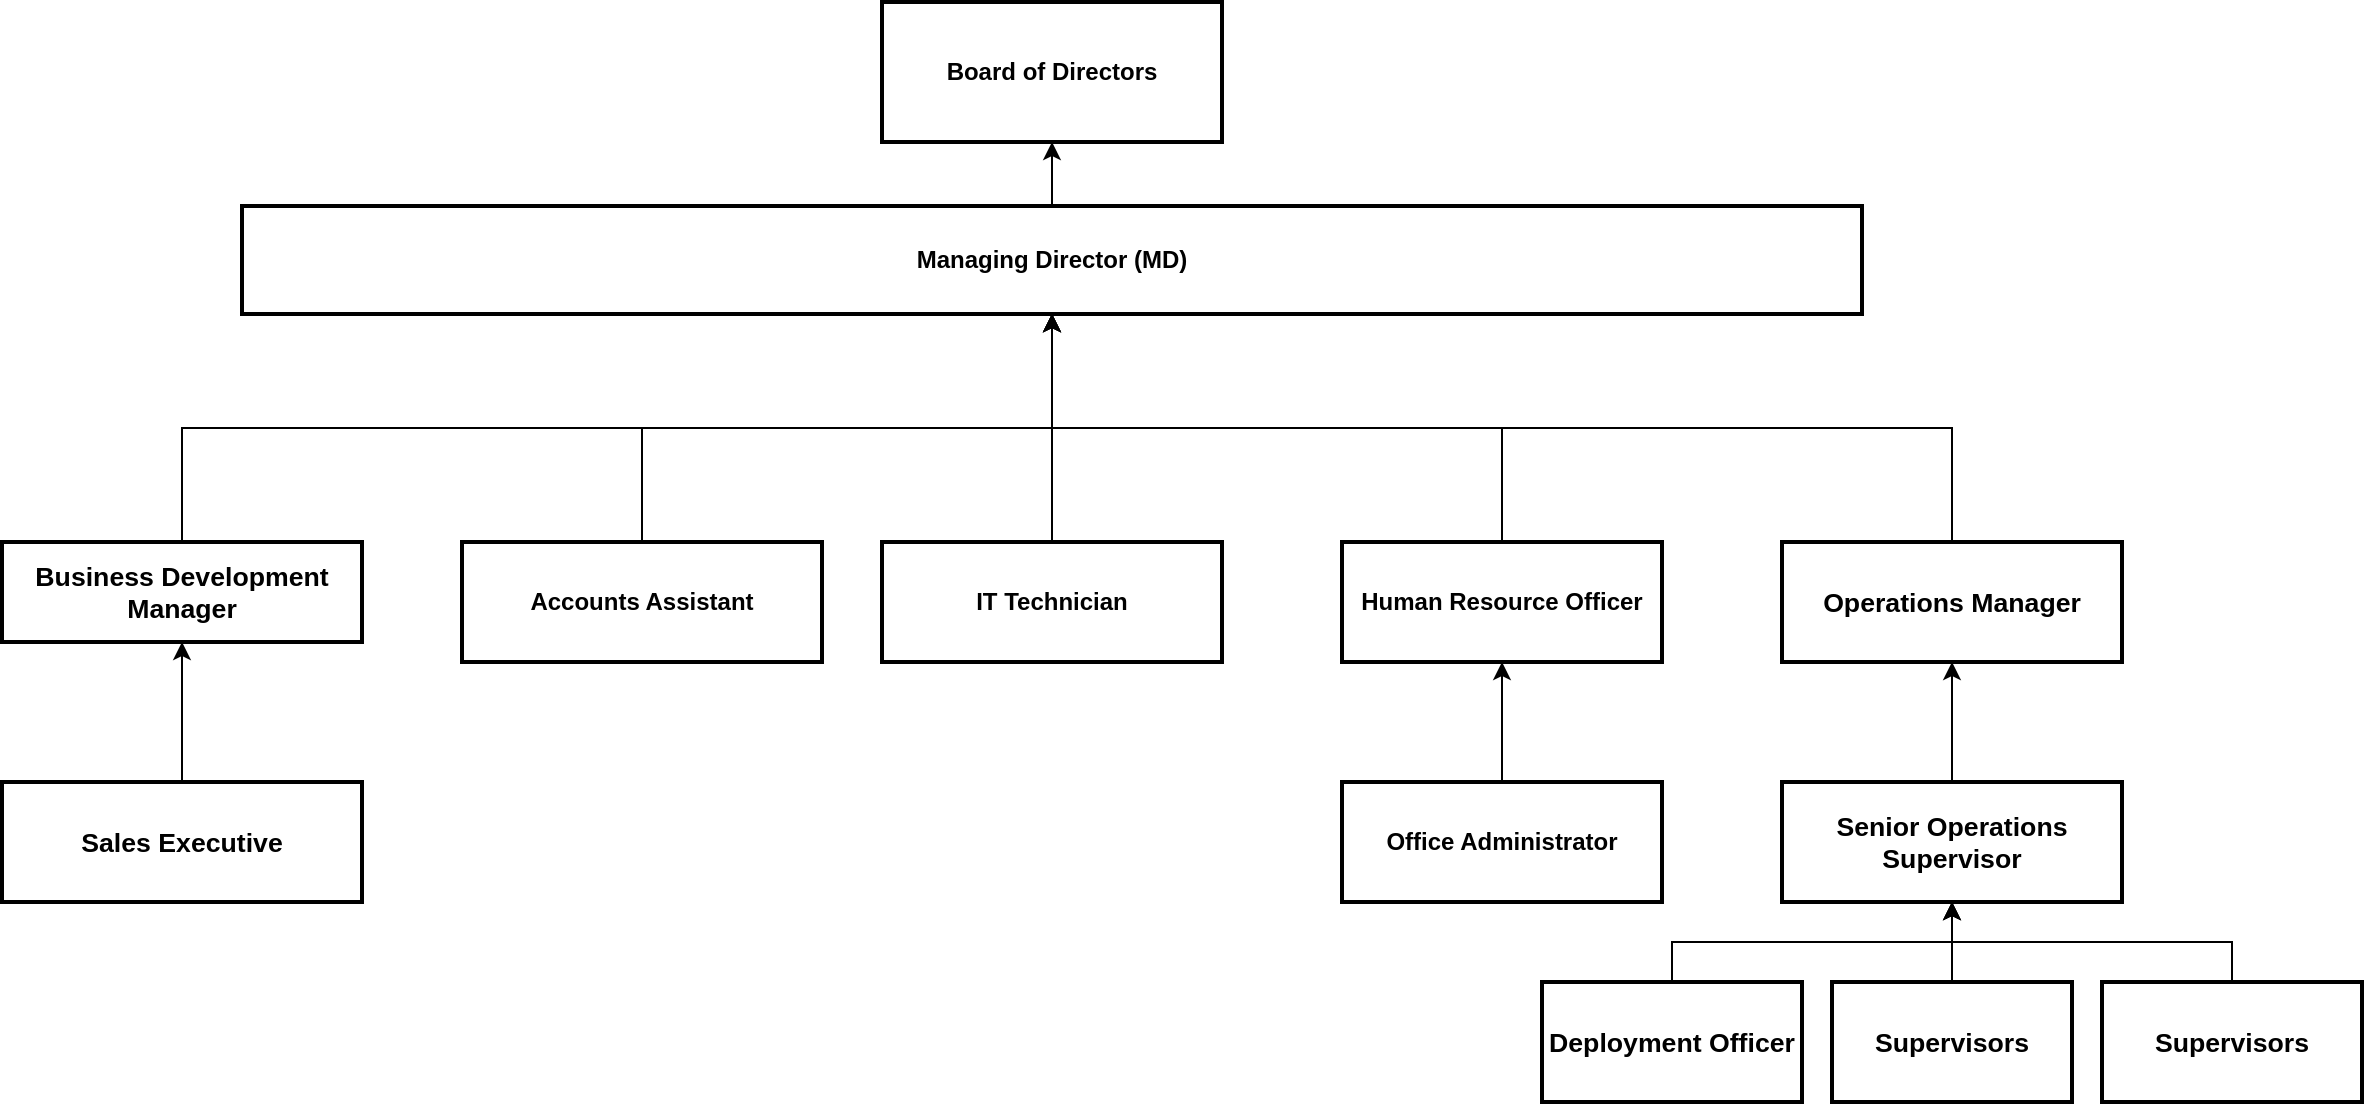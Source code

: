 <mxfile version="26.0.16">
  <diagram name="Page-1" id="AJRmofzPEsTIlUFj2CXO">
    <mxGraphModel dx="1730" dy="460" grid="1" gridSize="10" guides="1" tooltips="1" connect="1" arrows="1" fold="1" page="1" pageScale="1" pageWidth="850" pageHeight="1100" math="0" shadow="0">
      <root>
        <mxCell id="0" />
        <mxCell id="1" parent="0" />
        <mxCell id="A1Uzxhxm5-m14l__Z3a2-18" value="" style="edgeStyle=orthogonalEdgeStyle;rounded=0;orthogonalLoop=1;jettySize=auto;html=1;fontStyle=1" edge="1" parent="1" source="3" target="A1Uzxhxm5-m14l__Z3a2-17">
          <mxGeometry relative="1" as="geometry" />
        </mxCell>
        <mxCell id="A1Uzxhxm5-m14l__Z3a2-23" value="" style="edgeStyle=orthogonalEdgeStyle;rounded=0;orthogonalLoop=1;jettySize=auto;html=1;fontStyle=1" edge="1" parent="1" source="A1Uzxhxm5-m14l__Z3a2-22" target="3">
          <mxGeometry relative="1" as="geometry" />
        </mxCell>
        <mxCell id="A1Uzxhxm5-m14l__Z3a2-26" value="" style="edgeStyle=orthogonalEdgeStyle;rounded=0;orthogonalLoop=1;jettySize=auto;html=1;fontStyle=1" edge="1" parent="1" source="A1Uzxhxm5-m14l__Z3a2-25" target="3">
          <mxGeometry relative="1" as="geometry" />
        </mxCell>
        <mxCell id="A1Uzxhxm5-m14l__Z3a2-28" value="" style="edgeStyle=orthogonalEdgeStyle;rounded=0;orthogonalLoop=1;jettySize=auto;html=1;fontStyle=1" edge="1" parent="1" source="A1Uzxhxm5-m14l__Z3a2-27" target="3">
          <mxGeometry relative="1" as="geometry" />
        </mxCell>
        <mxCell id="A1Uzxhxm5-m14l__Z3a2-33" value="" style="edgeStyle=orthogonalEdgeStyle;rounded=0;orthogonalLoop=1;jettySize=auto;html=1;fontStyle=1" edge="1" parent="1" source="A1Uzxhxm5-m14l__Z3a2-32" target="3">
          <mxGeometry relative="1" as="geometry" />
        </mxCell>
        <mxCell id="A1Uzxhxm5-m14l__Z3a2-37" value="" style="edgeStyle=orthogonalEdgeStyle;rounded=0;orthogonalLoop=1;jettySize=auto;html=1;fontStyle=1" edge="1" parent="1" source="A1Uzxhxm5-m14l__Z3a2-36" target="3">
          <mxGeometry relative="1" as="geometry" />
        </mxCell>
        <mxCell id="3" value="Managing Director (MD)" style="whiteSpace=wrap;strokeWidth=2;fontStyle=1" parent="1" vertex="1">
          <mxGeometry x="-30" y="112" width="810" height="54" as="geometry" />
        </mxCell>
        <mxCell id="A1Uzxhxm5-m14l__Z3a2-17" value="Board of Directors" style="whiteSpace=wrap;html=1;strokeWidth=2;fontStyle=1" vertex="1" parent="1">
          <mxGeometry x="290" y="10" width="170" height="70" as="geometry" />
        </mxCell>
        <mxCell id="A1Uzxhxm5-m14l__Z3a2-22" value="Accounts Assistant" style="whiteSpace=wrap;html=1;strokeWidth=2;fontStyle=1" vertex="1" parent="1">
          <mxGeometry x="80" y="280" width="180" height="60" as="geometry" />
        </mxCell>
        <mxCell id="A1Uzxhxm5-m14l__Z3a2-25" value="IT Technician" style="whiteSpace=wrap;html=1;strokeWidth=2;fontStyle=1" vertex="1" parent="1">
          <mxGeometry x="290" y="280" width="170" height="60" as="geometry" />
        </mxCell>
        <mxCell id="A1Uzxhxm5-m14l__Z3a2-31" value="" style="edgeStyle=orthogonalEdgeStyle;rounded=0;orthogonalLoop=1;jettySize=auto;html=1;fontStyle=1" edge="1" parent="1" source="A1Uzxhxm5-m14l__Z3a2-30" target="A1Uzxhxm5-m14l__Z3a2-27">
          <mxGeometry relative="1" as="geometry" />
        </mxCell>
        <mxCell id="A1Uzxhxm5-m14l__Z3a2-27" value="Human Resource Officer" style="whiteSpace=wrap;html=1;strokeWidth=2;fontStyle=1" vertex="1" parent="1">
          <mxGeometry x="520" y="280" width="160" height="60" as="geometry" />
        </mxCell>
        <mxCell id="A1Uzxhxm5-m14l__Z3a2-30" value="Office Administrator" style="whiteSpace=wrap;html=1;strokeWidth=2;fontStyle=1" vertex="1" parent="1">
          <mxGeometry x="520" y="400" width="160" height="60" as="geometry" />
        </mxCell>
        <mxCell id="A1Uzxhxm5-m14l__Z3a2-35" value="" style="edgeStyle=orthogonalEdgeStyle;rounded=0;orthogonalLoop=1;jettySize=auto;html=1;fontStyle=1" edge="1" parent="1" source="A1Uzxhxm5-m14l__Z3a2-34" target="A1Uzxhxm5-m14l__Z3a2-32">
          <mxGeometry relative="1" as="geometry" />
        </mxCell>
        <mxCell id="A1Uzxhxm5-m14l__Z3a2-32" value="&lt;span&gt;&lt;span lang=&quot;EN-GB&quot; style=&quot;font-size:10.0pt;&lt;br/&gt;line-height:115%;font-family:&amp;quot;Aptos&amp;quot;,sans-serif;mso-fareast-font-family:&amp;quot;Times New Roman&amp;quot;;&lt;br/&gt;mso-bidi-font-family:&amp;quot;Times New Roman&amp;quot;;mso-font-kerning:0pt;mso-ansi-language:&lt;br/&gt;EN-GB;mso-fareast-language:EN-GB;mso-bidi-language:AR-SA&quot;&gt;Business Development&lt;br&gt;Manager&lt;/span&gt;&lt;/span&gt;&lt;span lang=&quot;EN-GB&quot; style=&quot;font-size:10.0pt;line-height:115%;&lt;br/&gt;font-family:&amp;quot;Aptos&amp;quot;,sans-serif;mso-fareast-font-family:&amp;quot;Times New Roman&amp;quot;;&lt;br/&gt;mso-bidi-font-family:&amp;quot;Times New Roman&amp;quot;;mso-font-kerning:0pt;mso-ansi-language:&lt;br/&gt;EN-GB;mso-fareast-language:EN-GB;mso-bidi-language:AR-SA&quot;&gt;&lt;/span&gt;" style="whiteSpace=wrap;html=1;strokeWidth=2;fontStyle=1" vertex="1" parent="1">
          <mxGeometry x="-150" y="280" width="180" height="50" as="geometry" />
        </mxCell>
        <mxCell id="A1Uzxhxm5-m14l__Z3a2-34" value="&lt;span&gt;&lt;span lang=&quot;EN-GB&quot; style=&quot;font-size:10.0pt;&lt;br/&gt;line-height:115%;font-family:&amp;quot;Aptos&amp;quot;,sans-serif;mso-fareast-font-family:&amp;quot;Times New Roman&amp;quot;;&lt;br/&gt;mso-bidi-font-family:&amp;quot;Times New Roman&amp;quot;;mso-font-kerning:0pt;mso-ansi-language:&lt;br/&gt;EN-GB;mso-fareast-language:EN-GB;mso-bidi-language:AR-SA&quot;&gt;Sales Executive&lt;/span&gt;&lt;/span&gt;&lt;span lang=&quot;EN-GB&quot; style=&quot;font-size:10.0pt;line-height:115%;font-family:&amp;quot;Aptos&amp;quot;,sans-serif;&lt;br/&gt;mso-fareast-font-family:&amp;quot;Times New Roman&amp;quot;;mso-bidi-font-family:&amp;quot;Times New Roman&amp;quot;;&lt;br/&gt;mso-font-kerning:0pt;mso-ansi-language:EN-GB;mso-fareast-language:EN-GB;&lt;br/&gt;mso-bidi-language:AR-SA&quot;&gt;&lt;/span&gt;" style="whiteSpace=wrap;html=1;strokeWidth=2;fontStyle=1" vertex="1" parent="1">
          <mxGeometry x="-150" y="400" width="180" height="60" as="geometry" />
        </mxCell>
        <mxCell id="A1Uzxhxm5-m14l__Z3a2-39" value="" style="edgeStyle=orthogonalEdgeStyle;rounded=0;orthogonalLoop=1;jettySize=auto;html=1;" edge="1" parent="1" source="A1Uzxhxm5-m14l__Z3a2-38" target="A1Uzxhxm5-m14l__Z3a2-36">
          <mxGeometry relative="1" as="geometry" />
        </mxCell>
        <mxCell id="A1Uzxhxm5-m14l__Z3a2-36" value="&lt;span&gt;&lt;span lang=&quot;EN-GB&quot; style=&quot;font-size:10.0pt;&lt;br/&gt;line-height:115%;font-family:&amp;quot;Aptos&amp;quot;,sans-serif;mso-fareast-font-family:&amp;quot;Times New Roman&amp;quot;;&lt;br/&gt;mso-bidi-font-family:&amp;quot;Times New Roman&amp;quot;;mso-font-kerning:0pt;mso-ansi-language:&lt;br/&gt;EN-GB;mso-fareast-language:EN-GB;mso-bidi-language:AR-SA&quot;&gt;Operations Manager&lt;/span&gt;&lt;/span&gt;" style="whiteSpace=wrap;html=1;strokeWidth=2;fontStyle=1" vertex="1" parent="1">
          <mxGeometry x="740" y="280" width="170" height="60" as="geometry" />
        </mxCell>
        <mxCell id="A1Uzxhxm5-m14l__Z3a2-41" value="" style="edgeStyle=orthogonalEdgeStyle;rounded=0;orthogonalLoop=1;jettySize=auto;html=1;" edge="1" parent="1" source="A1Uzxhxm5-m14l__Z3a2-40" target="A1Uzxhxm5-m14l__Z3a2-38">
          <mxGeometry relative="1" as="geometry" />
        </mxCell>
        <mxCell id="A1Uzxhxm5-m14l__Z3a2-45" value="" style="edgeStyle=orthogonalEdgeStyle;rounded=0;orthogonalLoop=1;jettySize=auto;html=1;" edge="1" parent="1" source="A1Uzxhxm5-m14l__Z3a2-44" target="A1Uzxhxm5-m14l__Z3a2-38">
          <mxGeometry relative="1" as="geometry" />
        </mxCell>
        <mxCell id="A1Uzxhxm5-m14l__Z3a2-47" value="" style="edgeStyle=orthogonalEdgeStyle;rounded=0;orthogonalLoop=1;jettySize=auto;html=1;" edge="1" parent="1" source="A1Uzxhxm5-m14l__Z3a2-46" target="A1Uzxhxm5-m14l__Z3a2-38">
          <mxGeometry relative="1" as="geometry" />
        </mxCell>
        <mxCell id="A1Uzxhxm5-m14l__Z3a2-38" value="&lt;b&gt;&lt;span style=&quot;font-size:10.0pt;&lt;br/&gt;line-height:115%;font-family:&amp;quot;Aptos&amp;quot;,sans-serif;mso-fareast-font-family:&amp;quot;Times New Roman&amp;quot;;&lt;br/&gt;mso-bidi-font-family:&amp;quot;Times New Roman&amp;quot;;mso-font-kerning:0pt;mso-ansi-language:&lt;br/&gt;EN-GB;mso-fareast-language:EN-GB;mso-bidi-language:AR-SA&quot; lang=&quot;EN-GB&quot;&gt;Senior Operations&lt;br/&gt;Supervisor&lt;/span&gt;&lt;/b&gt;" style="whiteSpace=wrap;html=1;strokeWidth=2;fontStyle=1;" vertex="1" parent="1">
          <mxGeometry x="740" y="400" width="170" height="60" as="geometry" />
        </mxCell>
        <mxCell id="A1Uzxhxm5-m14l__Z3a2-40" value="&lt;b&gt;&lt;span style=&quot;font-size:10.0pt;&lt;br/&gt;line-height:115%;font-family:&amp;quot;Aptos&amp;quot;,sans-serif;mso-fareast-font-family:&amp;quot;Times New Roman&amp;quot;;&lt;br/&gt;mso-bidi-font-family:&amp;quot;Times New Roman&amp;quot;;mso-font-kerning:0pt;mso-ansi-language:&lt;br/&gt;EN-GB;mso-fareast-language:EN-GB;mso-bidi-language:AR-SA&quot; lang=&quot;EN-GB&quot;&gt;Deployment Officer&lt;/span&gt;&lt;/b&gt;&lt;span style=&quot;font-size:10.0pt;line-height:115%;font-family:&amp;quot;Aptos&amp;quot;,sans-serif;&lt;br/&gt;mso-fareast-font-family:&amp;quot;Times New Roman&amp;quot;;mso-bidi-font-family:&amp;quot;Times New Roman&amp;quot;;&lt;br/&gt;mso-font-kerning:0pt;mso-ansi-language:EN-GB;mso-fareast-language:EN-GB;&lt;br/&gt;mso-bidi-language:AR-SA&quot; lang=&quot;EN-GB&quot;&gt;&lt;/span&gt;" style="whiteSpace=wrap;html=1;strokeWidth=2;fontStyle=1;" vertex="1" parent="1">
          <mxGeometry x="620" y="500" width="130" height="60" as="geometry" />
        </mxCell>
        <mxCell id="A1Uzxhxm5-m14l__Z3a2-44" value="&lt;b&gt;&lt;span style=&quot;font-size:10.0pt;&lt;br/&gt;line-height:115%;font-family:&amp;quot;Aptos&amp;quot;,sans-serif;mso-fareast-font-family:&amp;quot;Times New Roman&amp;quot;;&lt;br/&gt;mso-bidi-font-family:&amp;quot;Times New Roman&amp;quot;;mso-font-kerning:0pt;mso-ansi-language:&lt;br/&gt;EN-GB;mso-fareast-language:EN-GB;mso-bidi-language:AR-SA&quot; lang=&quot;EN-GB&quot;&gt;Supervisors&lt;/span&gt;&lt;/b&gt;" style="whiteSpace=wrap;html=1;strokeWidth=2;fontStyle=1;" vertex="1" parent="1">
          <mxGeometry x="900" y="500" width="130" height="60" as="geometry" />
        </mxCell>
        <mxCell id="A1Uzxhxm5-m14l__Z3a2-46" value="&lt;b&gt;&lt;span style=&quot;font-size:10.0pt;&lt;br/&gt;line-height:115%;font-family:&amp;quot;Aptos&amp;quot;,sans-serif;mso-fareast-font-family:&amp;quot;Times New Roman&amp;quot;;&lt;br/&gt;mso-bidi-font-family:&amp;quot;Times New Roman&amp;quot;;mso-font-kerning:0pt;mso-ansi-language:&lt;br/&gt;EN-GB;mso-fareast-language:EN-GB;mso-bidi-language:AR-SA&quot; lang=&quot;EN-GB&quot;&gt;Supervisors&lt;/span&gt;&lt;/b&gt;" style="whiteSpace=wrap;html=1;strokeWidth=2;fontStyle=1;" vertex="1" parent="1">
          <mxGeometry x="765" y="500" width="120" height="60" as="geometry" />
        </mxCell>
      </root>
    </mxGraphModel>
  </diagram>
</mxfile>
